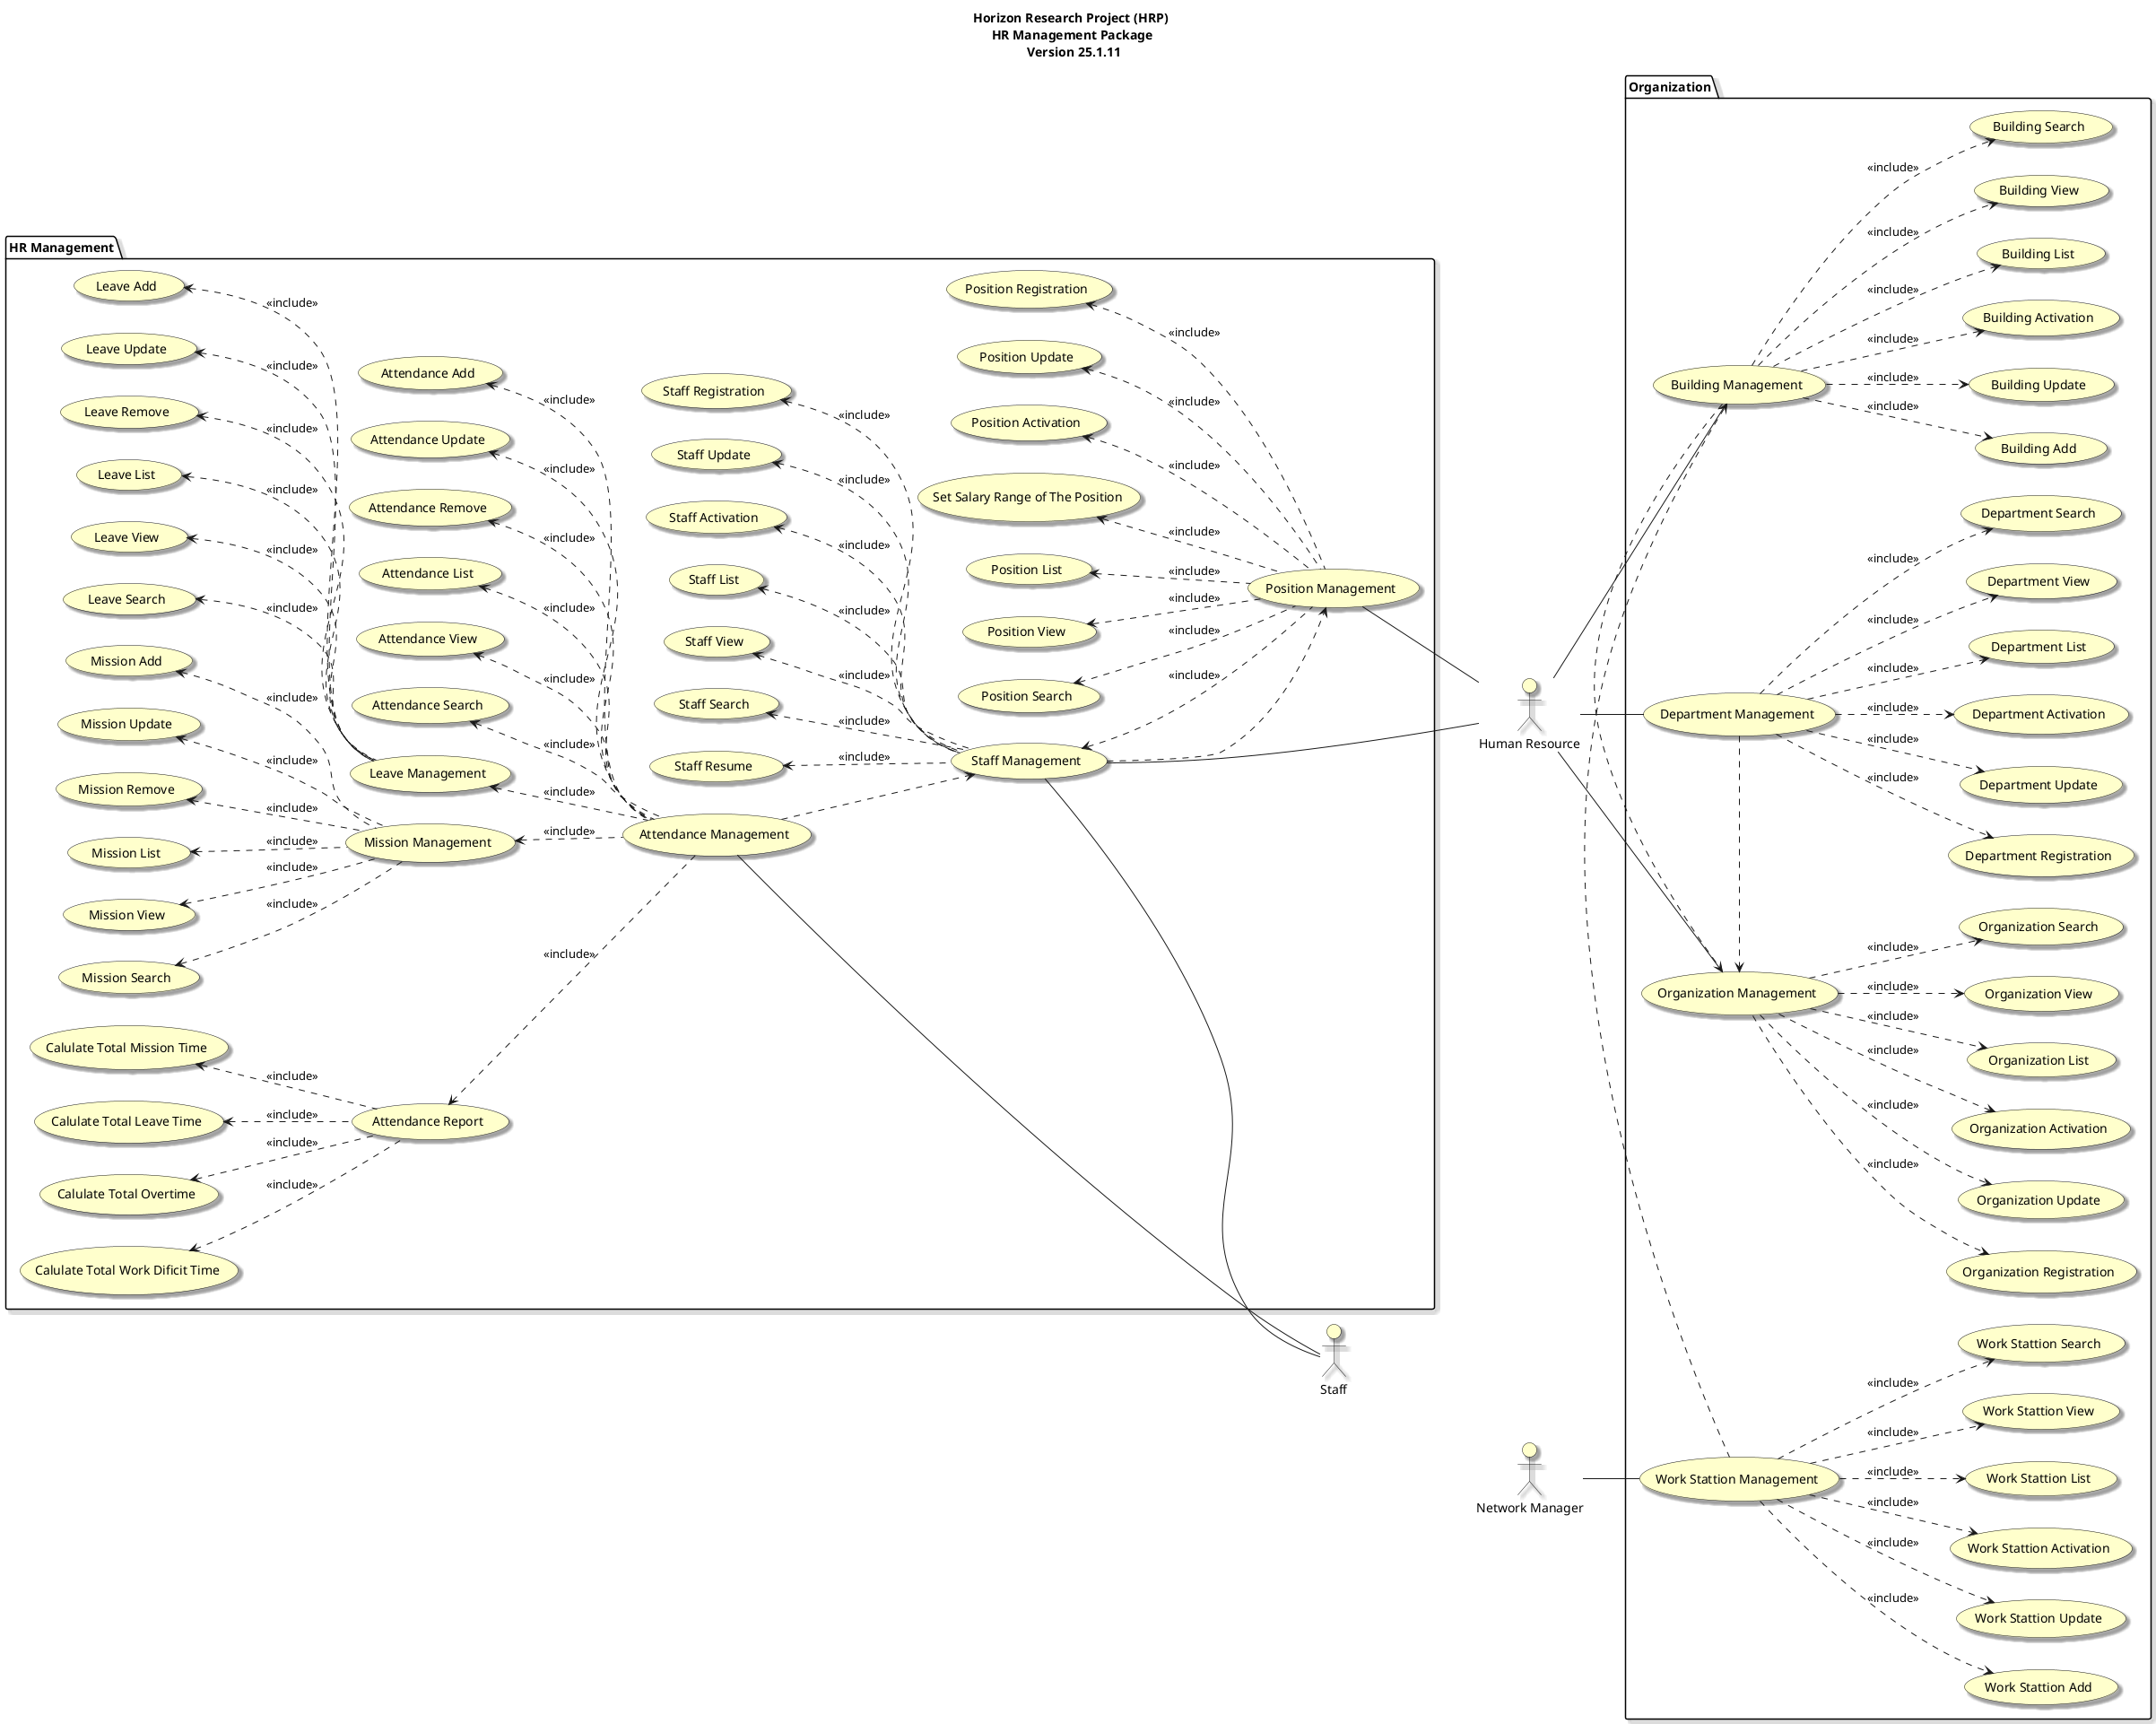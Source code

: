 @startuml
left to right direction

skinparam useCaseBackgroundColor #Business
skinparam actorBackgroundColor #Business
skinparam Shadowing True

title Horizon Research Project (HRP) \n HR Management Package \n Version 25.1.11

:Human Resource: as HR
:Network Manager: as NetworkManager
:Staff: as Staff

package "HR Management"{
    usecase "Position Management" as positionManagement
    usecase "Position Registration" as positionRegistration
    usecase "Position Update" as positionUpdate
    usecase "Position Activation" as positionActivation
    usecase "Set Salary Range of The Position" as setPositionSalaryrange
    usecase "Position List" as positionList
    usecase "Position View" as positionView
    usecase "Position Search" as positionSearch
    usecase "Staff Management" as staffManagement
    usecase "Staff Registration" as staffRegistration
    usecase "Staff Update" as staffUpdate
    usecase "Staff Activation" as staffActivation
    usecase "Staff List" as staffList
    usecase "Staff View" as staffView
    usecase "Staff Search" as staffSearch
    usecase "Staff Resume" as staffResume
    usecase "Attendance Management" as attendanceManagement
    usecase "Attendance Add" as attendanceAdd
    usecase "Attendance Update" as AttendanceUpdate
    usecase "Attendance Remove" as AttendanceRemove
    usecase "Attendance List" as attendanceList
    usecase "Attendance View" as attendanceView
    usecase "Attendance Search" as attendanceSearch
    usecase "Leave Management" as leaveManagement
    usecase "Leave Add" as leaveAdd
    usecase "Leave Update" as leaveUpdate
    usecase "Leave Remove" as leaveRemove
    usecase "Leave List" as leaveList
    usecase "Leave View" as leaveView
    usecase "Leave Search" as leaveSearch
    usecase "Mission Management" as missionManagement
    usecase "Mission Add" as missionAdd
    usecase "Mission Update" as missionUpdate
    usecase "Mission Remove" as missionRemove
    usecase "Mission List" as missionList
    usecase "Mission View" as missionView
    usecase "Mission Search" as missionSearch
    usecase "Attendance Report" as attendanceReport
    usecase "Calulate Total Mission Time" as totalMissionTime
    usecase "Calulate Total Leave Time" as totalLeaveTime
    usecase "Calulate Total Overtime" as totalOvertime
    usecase "Calulate Total Work Dificit Time" as totalWorkDificitTime
    
}

package "Organization"{
    usecase "Organization Management" as organizationManagement
    usecase "Organization Registration" as organizationRegistration
    usecase "Organization Update" as organizationUpdate
    usecase "Organization Activation" as organizationActivation
    usecase "Organization List" as organizationList
    usecase "Organization View" as organizationView
    usecase "Organization Search" as organizationSearch
    usecase "Department Management" as departmentManagement
    usecase "Department Registration" as departmentRegistration
    usecase "Department Update" as departmentUpdate
    usecase "Department Activation" as departmentActivation
    usecase "Department List" as departmentList
    usecase "Department View" as departmentView
    usecase "Department Search" as departmentSearch
    usecase "Building Management" as buildingManagement
    usecase "Building Add" as buildingAdd
    usecase "Building Update" as buildingUpdate
    usecase "Building Activation" as buildingActivation
    usecase "Building List" as buildingList
    usecase "Building View" as buildingView
    usecase "Building Search" as buildingSearch
    usecase "Work Stattion Management" as workStationManagement
    usecase "Work Stattion Add" as workStationAdd
    usecase "Work Stattion Update" as workStationUpdate
    usecase "Work Stattion Activation" as workStationActivation
    usecase "Work Stattion List" as workStationList
    usecase "Work Stattion View" as workStationView
    usecase "Work Stattion Search" as workStationSearch
}

HR -- departmentManagement
HR -- organizationManagement
HR -- buildingManagement
NetworkManager -- workStationManagement

departmentManagement .> organizationManagement
buildingManagement <. workStationManagement
buildingManagement .> organizationManagement

organizationManagement ..> organizationRegistration : <<include>>
organizationManagement ..> organizationUpdate : <<include>>
organizationManagement ..> organizationActivation : <<include>>
organizationManagement ..> organizationList : <<include>>
organizationManagement ..> organizationView : <<include>>
organizationManagement ..> organizationSearch : <<include>>
departmentManagement ..> departmentRegistration : <<include>>
departmentManagement ..> departmentUpdate : <<include>>
departmentManagement ..> departmentActivation : <<include>>
departmentManagement ..> departmentList : <<include>>
departmentManagement ..> departmentView : <<include>>
departmentManagement ..> departmentSearch : <<include>>
buildingManagement ..> buildingAdd : <<include>>
buildingManagement ..> buildingUpdate : <<include>>
buildingManagement ..> buildingActivation : <<include>>
buildingManagement ..> buildingList : <<include>>
buildingManagement ..> buildingView : <<include>>
buildingManagement ..> buildingSearch : <<include>>
workStationManagement ..> workStationAdd : <<include>>
workStationManagement ..> workStationUpdate : <<include>>
workStationManagement ..> workStationActivation : <<include>>
workStationManagement ..> workStationList : <<include>>
workStationManagement ..> workStationView : <<include>>
workStationManagement ..> workStationSearch : <<include>>

staffManagement -- HR
positionManagement -- HR
staffManagement -- Staff
attendanceManagement -- Staff

staffManagement ..> positionManagement
attendanceManagement ..> staffManagement

staffRegistration <.. staffManagement : <<include>>
staffUpdate <.. staffManagement : <<include>>
staffActivation <.. staffManagement : <<include>>
staffList <.. staffManagement : <<include>>
staffView <.. staffManagement : <<include>>
staffSearch <.. staffManagement : <<include>>
staffResume <.. staffManagement : <<include>>
positionRegistration <.. positionManagement : <<include>>
positionUpdate <.. positionManagement : <<include>>
positionActivation <.. positionManagement : <<include>>
positionList <.. positionManagement : <<include>>
positionView <.. positionManagement : <<include>>
positionSearch <.. positionManagement : <<include>>
setPositionSalaryrange <.. positionManagement : <<include>>
staffManagement <.. positionManagement : <<include>>

attendanceAdd <.. attendanceManagement : <<include>>
AttendanceUpdate <.. attendanceManagement : <<include>>
AttendanceRemove <.. attendanceManagement : <<include>>
attendanceList <.. attendanceManagement : <<include>>
attendanceView <.. attendanceManagement : <<include>>
attendanceSearch <.. attendanceManagement : <<include>>
leaveManagement <.. attendanceManagement : <<include>>
leaveAdd <.. leaveManagement : <<include>>
leaveUpdate <.. leaveManagement : <<include>>
leaveRemove <.. leaveManagement : <<include>>
leaveList <.. leaveManagement : <<include>>
leaveView <.. leaveManagement : <<include>>
leaveSearch <.. leaveManagement : <<include>>
missionManagement <.. attendanceManagement : <<include>>
missionAdd <.. missionManagement : <<include>>
missionUpdate <.. missionManagement : <<include>>
missionRemove <.. missionManagement : <<include>>
missionList <.. missionManagement : <<include>>
missionView <.. missionManagement : <<include>>
missionSearch <.. missionManagement : <<include>>
attendanceReport <.. attendanceManagement : <<include>>
totalMissionTime <.. attendanceReport : <<include>>
totalLeaveTime <.. attendanceReport : <<include>>
totalOvertime <.. attendanceReport : <<include>>
totalWorkDificitTime <.. attendanceReport : <<include>>
@enduml